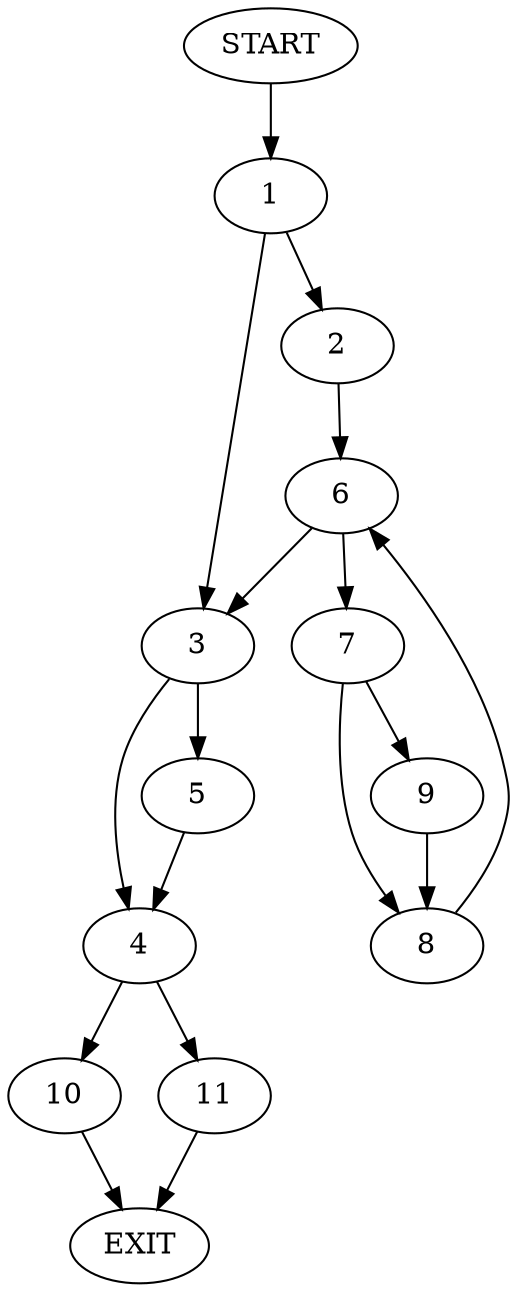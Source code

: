 digraph {
0 [label="START"]
12 [label="EXIT"]
0 -> 1
1 -> 2
1 -> 3
3 -> 4
3 -> 5
2 -> 6
6 -> 3
6 -> 7
7 -> 8
7 -> 9
8 -> 6
9 -> 8
4 -> 10
4 -> 11
5 -> 4
10 -> 12
11 -> 12
}

